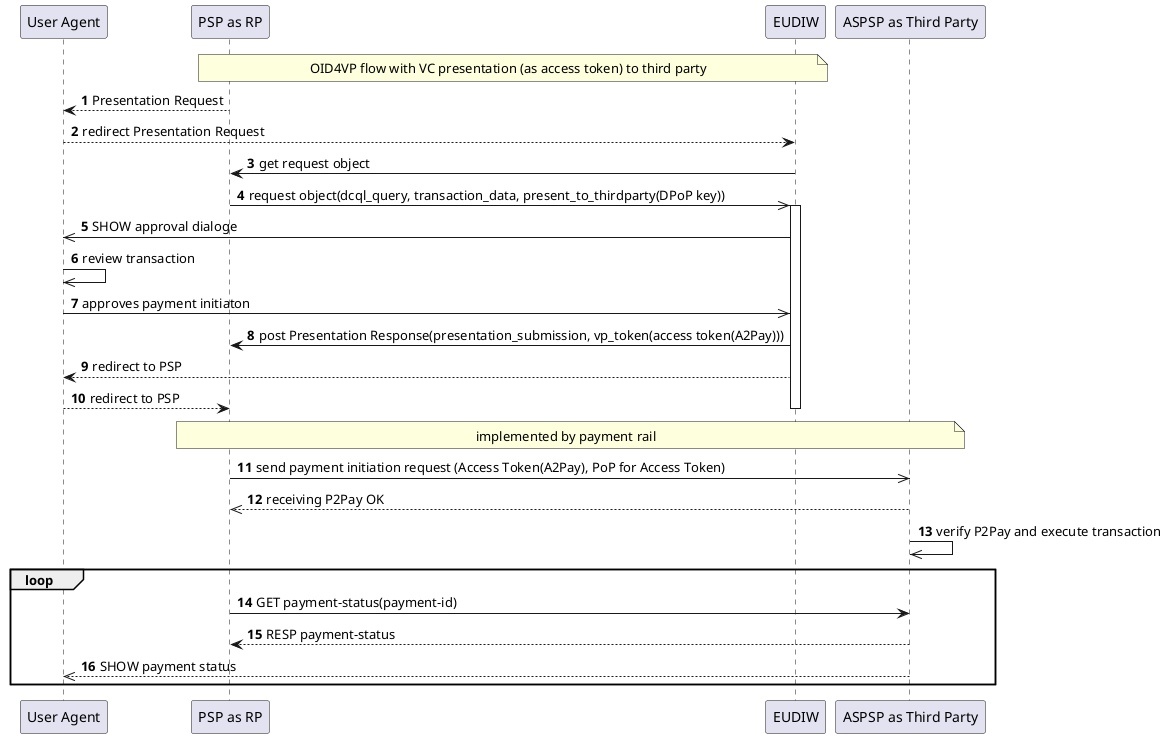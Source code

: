 
@startuml
    autonumber
    participant user as "User Agent"
    participant psp as "PSP as RP"
    participant wallet as "EUDIW"
    participant aspsp as "ASPSP as Third Party"

    note over wallet, psp: OID4VP flow with VC presentation (as access token) to third party
    psp --> user: Presentation Request 
    user --> wallet: redirect Presentation Request 
    wallet -> psp: get request object 
    psp ->> wallet: request object(dcql_query, transaction_data, present_to_thirdparty(DPoP key))
    activate wallet
    wallet ->> user: SHOW approval dialoge
    user ->> user: review transaction
    user ->> wallet: approves payment initiaton
    wallet -> psp: post Presentation Response(presentation_submission, vp_token(access token(A2Pay)))
    wallet --> user: redirect to PSP
    user --> psp: redirect to PSP
    deactivate wallet
  
    note over psp, aspsp: implemented by payment rail 
    psp ->> aspsp: send payment initiation request (Access Token(A2Pay), PoP for Access Token)
    aspsp -->> psp: receiving P2Pay OK

    aspsp ->> aspsp: verify P2Pay and execute transaction
    loop
    psp -> aspsp: GET payment-status(payment-id)
    aspsp --> psp: RESP payment-status
    aspsp -->> user: SHOW payment status
    end
@enduml